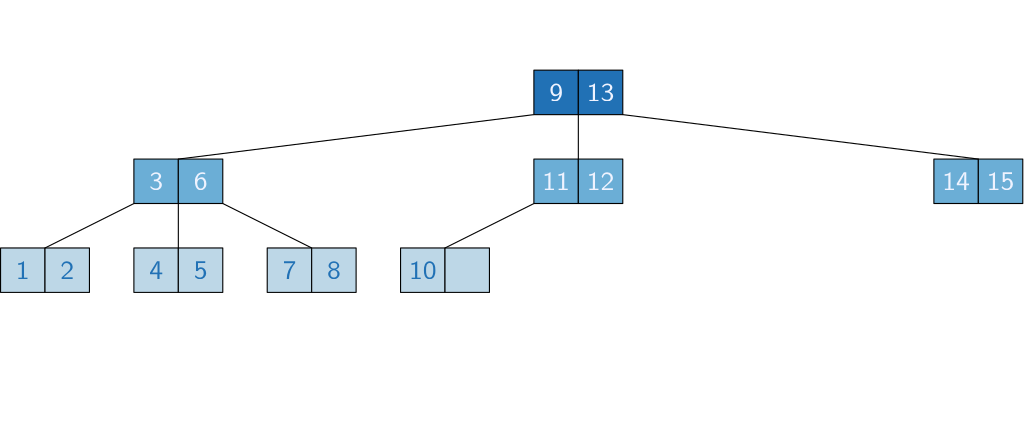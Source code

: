 <?xml version="1.0"?>
<!DOCTYPE ipe SYSTEM "ipe.dtd">
<ipe version="70005" creator="Ipe 7.1.4">
<info created="D:20150708132008" modified="D:20151102155824"/>
<preamble>\renewcommand{\familydefault}{\sfdefault}</preamble>
<ipestyle name="basic">
<symbol name="arrow/arc(spx)">
<path stroke="sym-stroke" fill="sym-stroke" pen="sym-pen">
0 0 m
-1 0.333 l
-1 -0.333 l
h
</path>
</symbol>
<symbol name="arrow/farc(spx)">
<path stroke="sym-stroke" fill="white" pen="sym-pen">
0 0 m
-1 0.333 l
-1 -0.333 l
h
</path>
</symbol>
<symbol name="mark/circle(sx)" transformations="translations">
<path fill="sym-stroke">
0.6 0 0 0.6 0 0 e
0.4 0 0 0.4 0 0 e
</path>
</symbol>
<symbol name="mark/disk(sx)" transformations="translations">
<path fill="sym-stroke">
0.6 0 0 0.6 0 0 e
</path>
</symbol>
<symbol name="mark/fdisk(sfx)" transformations="translations">
<group>
<path fill="sym-fill">
0.5 0 0 0.5 0 0 e
</path>
<path fill="sym-stroke" fillrule="eofill">
0.6 0 0 0.6 0 0 e
0.4 0 0 0.4 0 0 e
</path>
</group>
</symbol>
<symbol name="mark/box(sx)" transformations="translations">
<path fill="sym-stroke" fillrule="eofill">
-0.6 -0.6 m
0.6 -0.6 l
0.6 0.6 l
-0.6 0.6 l
h
-0.4 -0.4 m
0.4 -0.4 l
0.4 0.4 l
-0.4 0.4 l
h
</path>
</symbol>
<symbol name="mark/square(sx)" transformations="translations">
<path fill="sym-stroke">
-0.6 -0.6 m
0.6 -0.6 l
0.6 0.6 l
-0.6 0.6 l
h
</path>
</symbol>
<symbol name="mark/fsquare(sfx)" transformations="translations">
<group>
<path fill="sym-fill">
-0.5 -0.5 m
0.5 -0.5 l
0.5 0.5 l
-0.5 0.5 l
h
</path>
<path fill="sym-stroke" fillrule="eofill">
-0.6 -0.6 m
0.6 -0.6 l
0.6 0.6 l
-0.6 0.6 l
h
-0.4 -0.4 m
0.4 -0.4 l
0.4 0.4 l
-0.4 0.4 l
h
</path>
</group>
</symbol>
<symbol name="mark/cross(sx)" transformations="translations">
<group>
<path fill="sym-stroke">
-0.43 -0.57 m
0.57 0.43 l
0.43 0.57 l
-0.57 -0.43 l
h
</path>
<path fill="sym-stroke">
-0.43 0.57 m
0.57 -0.43 l
0.43 -0.57 l
-0.57 0.43 l
h
</path>
</group>
</symbol>
<symbol name="arrow/fnormal(spx)">
<path stroke="sym-stroke" fill="white" pen="sym-pen">
0 0 m
-1 0.333 l
-1 -0.333 l
h
</path>
</symbol>
<symbol name="arrow/pointed(spx)">
<path stroke="sym-stroke" fill="sym-stroke" pen="sym-pen">
0 0 m
-1 0.333 l
-0.8 0 l
-1 -0.333 l
h
</path>
</symbol>
<symbol name="arrow/fpointed(spx)">
<path stroke="sym-stroke" fill="white" pen="sym-pen">
0 0 m
-1 0.333 l
-0.8 0 l
-1 -0.333 l
h
</path>
</symbol>
<symbol name="arrow/linear(spx)">
<path stroke="sym-stroke" pen="sym-pen">
-1 0.333 m
0 0 l
-1 -0.333 l
</path>
</symbol>
<symbol name="arrow/fdouble(spx)">
<path stroke="sym-stroke" fill="white" pen="sym-pen">
0 0 m
-1 0.333 l
-1 -0.333 l
h
-1 0 m
-2 0.333 l
-2 -0.333 l
h
</path>
</symbol>
<symbol name="arrow/double(spx)">
<path stroke="sym-stroke" fill="sym-stroke" pen="sym-pen">
0 0 m
-1 0.333 l
-1 -0.333 l
h
-1 0 m
-2 0.333 l
-2 -0.333 l
h
</path>
</symbol>
<pen name="heavier" value="0.8"/>
<pen name="fat" value="1.2"/>
<pen name="ultrafat" value="2"/>
<symbolsize name="large" value="5"/>
<symbolsize name="small" value="2"/>
<symbolsize name="tiny" value="1.1"/>
<arrowsize name="large" value="10"/>
<arrowsize name="small" value="5"/>
<arrowsize name="tiny" value="3"/>
<color name="red" value="1 0 0"/>
<color name="green" value="0 1 0"/>
<color name="blue" value="0 0 1"/>
<color name="yellow" value="1 1 0"/>
<color name="orange" value="1 0.647 0"/>
<color name="gold" value="1 0.843 0"/>
<color name="purple" value="0.627 0.125 0.941"/>
<color name="gray" value="0.745"/>
<color name="brown" value="0.647 0.165 0.165"/>
<color name="navy" value="0 0 0.502"/>
<color name="pink" value="1 0.753 0.796"/>
<color name="seagreen" value="0.18 0.545 0.341"/>
<color name="turquoise" value="0.251 0.878 0.816"/>
<color name="violet" value="0.933 0.51 0.933"/>
<color name="darkblue" value="0 0 0.545"/>
<color name="darkcyan" value="0 0.545 0.545"/>
<color name="darkgray" value="0.663"/>
<color name="darkgreen" value="0 0.392 0"/>
<color name="darkmagenta" value="0.545 0 0.545"/>
<color name="darkorange" value="1 0.549 0"/>
<color name="darkred" value="0.545 0 0"/>
<color name="lightblue" value="0.678 0.847 0.902"/>
<color name="lightcyan" value="0.878 1 1"/>
<color name="lightgray" value="0.827"/>
<color name="lightgreen" value="0.565 0.933 0.565"/>
<color name="lightyellow" value="1 1 0.878"/>
<dashstyle name="dashed" value="[4] 0"/>
<dashstyle name="dotted" value="[1 3] 0"/>
<dashstyle name="dash dotted" value="[4 2 1 2] 0"/>
<dashstyle name="dash dot dotted" value="[4 2 1 2 1 2] 0"/>
<textsize name="large" value="\large"/>
<textsize name="small" value="\small"/>
<textsize name="tiny" value="\tiny"/>
<textsize name="Large" value="\Large"/>
<textsize name="LARGE" value="\LARGE"/>
<textsize name="huge" value="\huge"/>
<textsize name="Huge" value="\Huge"/>
<textsize name="footnote" value="\footnotesize"/>
<textstyle name="center" begin="\begin{center}" end="\end{center}"/>
<textstyle name="itemize" begin="\begin{itemize}" end="\end{itemize}"/>
<textstyle name="item" begin="\begin{itemize}\item{}" end="\end{itemize}"/>
<gridsize name="4 pts" value="4"/>
<gridsize name="8 pts (~3 mm)" value="8"/>
<gridsize name="16 pts (~6 mm)" value="16"/>
<gridsize name="32 pts (~12 mm)" value="32"/>
<gridsize name="10 pts (~3.5 mm)" value="10"/>
<gridsize name="20 pts (~7 mm)" value="20"/>
<gridsize name="14 pts (~5 mm)" value="14"/>
<gridsize name="28 pts (~10 mm)" value="28"/>
<gridsize name="56 pts (~20 mm)" value="56"/>
<anglesize name="90 deg" value="90"/>
<anglesize name="60 deg" value="60"/>
<anglesize name="45 deg" value="45"/>
<anglesize name="30 deg" value="30"/>
<anglesize name="22.5 deg" value="22.5"/>
<tiling name="falling" angle="-60" step="4" width="1"/>
<tiling name="rising" angle="30" step="4" width="1"/>
</ipestyle>
<ipestyle name="mycolors">
<color name="myblue0" value="0.937 0.952 1"/>
<color name="myblue1" value="0.741 0.843 0.905"/>
<color name="myblue2" value="0.419 0.682 0.839"/>
<color name="myblue3" value="0.129 0.443 0.709"/>
</ipestyle>
<page>
<layer name="alpha"/>
<layer name="beta"/>
<layer name="gamma"/>
<layer name="delta"/>
<view layers="alpha" active="alpha"/>
<view layers="alpha delta" active="delta"/>
<view layers="alpha beta delta" active="beta"/>
<view layers="alpha beta gamma delta" active="gamma"/>
<path layer="delta" matrix="1 0 0 1 72 64" stroke="black" fill="myblue3">
128 544 m
128 528 l
144 528 l
144 544 l
h
</path>
<text matrix="1 0 0 1 128 -40" transformations="translations" pos="80 640" stroke="myblue0" type="label" width="4.981" height="6.531" depth="0" halign="center" valign="center">9</text>
<path matrix="1 0 0 1 88 64" stroke="black" fill="myblue3">
128 544 m
128 528 l
144 528 l
144 544 l
h
</path>
<text matrix="1 0 0 1 144 -40" transformations="translations" pos="80 640" stroke="myblue0" type="label" width="9.963" height="6.531" depth="0" halign="center" valign="center">13</text>
<path matrix="1 0 0 1 104 64" stroke="black" fill="myblue2">
128 544 m
128 528 l
144 528 l
144 544 l
h
</path>
<text matrix="1 0 0 1 160 -40" transformations="translations" pos="80 640" stroke="myblue0" type="label" width="4.981" height="6.531" depth="0" halign="center" valign="center">3</text>
<path matrix="1 0 0 1 120 64" stroke="black" fill="myblue2">
128 544 m
128 528 l
144 528 l
144 544 l
h
</path>
<text matrix="1 0 0 1 176 -40" transformations="translations" pos="80 640" stroke="myblue0" type="label" width="4.981" height="6.531" depth="0" halign="center" valign="center">6</text>
<path matrix="1 0 0 1 136 64" stroke="black" fill="myblue2">
128 544 m
128 528 l
144 528 l
144 544 l
h
</path>
<text matrix="1 0 0 1 192 -40" transformations="translations" pos="80 640" stroke="myblue0" type="label" width="9.963" height="6.531" depth="0" halign="center" valign="center">11</text>
<path matrix="1 0 0 1 152 64" stroke="black" fill="myblue2">
128 544 m
128 528 l
144 528 l
144 544 l
h
</path>
<text matrix="1 0 0 1 208 -40" transformations="translations" pos="80 640" stroke="myblue0" type="label" width="9.963" height="6.531" depth="0" halign="center" valign="center">12</text>
<path matrix="1 0 0 1 168 64" stroke="black" fill="myblue2">
128 544 m
128 528 l
144 528 l
144 544 l
h
</path>
<text matrix="1 0 0 1 224 -40" transformations="translations" pos="80 640" stroke="myblue0" type="label" width="9.963" height="6.531" depth="0" halign="center" valign="center">14</text>
<path matrix="1 0 0 1 184 64" stroke="black" fill="myblue2">
128 544 m
128 528 l
144 528 l
144 544 l
h
</path>
<text matrix="1 0 0 1 240 -40" transformations="translations" pos="80 640" stroke="myblue0" type="label" width="9.963" height="6.531" depth="0" halign="center" valign="center">15</text>
<path matrix="1 0 0 1 200 64" stroke="black" fill="myblue1">
128 544 m
128 528 l
144 528 l
144 544 l
h
</path>
<text matrix="1 0 0 1 256 -40" transformations="translations" pos="80 640" stroke="myblue3" type="label" width="4.981" height="6.531" depth="0" halign="center" valign="center">1</text>
<path matrix="1 0 0 1 216 64" stroke="black" fill="myblue1">
128 544 m
128 528 l
144 528 l
144 544 l
h
</path>
<text matrix="1 0 0 1 272 -40" transformations="translations" pos="80 640" stroke="myblue3" type="label" width="4.981" height="6.531" depth="0" halign="center" valign="center">2</text>
<path matrix="1 0 0 1 232 64" stroke="black" fill="myblue1">
128 544 m
128 528 l
144 528 l
144 544 l
h
</path>
<text matrix="1 0 0 1 288 -40" transformations="translations" pos="80 640" stroke="myblue3" type="label" width="4.981" height="6.531" depth="0" halign="center" valign="center">4</text>
<path matrix="1 0 0 1 248 64" stroke="black" fill="myblue1">
128 544 m
128 528 l
144 528 l
144 544 l
h
</path>
<text matrix="1 0 0 1 304 -40" transformations="translations" pos="80 640" stroke="myblue3" type="label" width="4.981" height="6.531" depth="0" halign="center" valign="center">5</text>
<path matrix="1 0 0 1 264 64" stroke="black" fill="myblue1">
128 544 m
128 528 l
144 528 l
144 544 l
h
</path>
<text matrix="1 0 0 1 320 -40" transformations="translations" pos="80 640" stroke="myblue3" type="label" width="4.981" height="6.531" depth="0" halign="center" valign="center">7</text>
<path matrix="1 0 0 1 280 64" stroke="black" fill="myblue1">
128 544 m
128 528 l
144 528 l
144 544 l
h
</path>
<text matrix="1 0 0 1 336 -40" transformations="translations" pos="80 640" stroke="myblue3" type="label" width="4.981" height="6.531" depth="0" halign="center" valign="center">8</text>
<path matrix="1 0 0 1 296 64" stroke="black" fill="myblue1">
128 544 m
128 528 l
144 528 l
144 544 l
h
</path>
<text matrix="1 0 0 1 352 -40" transformations="translations" pos="80 640" stroke="myblue3" type="label" width="9.963" height="6.531" depth="0" halign="center" valign="center">10</text>
<path layer="alpha" matrix="1 0 0 1 32 144" stroke="black" fill="myblue2">
128 544 m
128 528 l
144 528 l
144 544 l
h
</path>
<text matrix="1 0 0 1 88 40" transformations="translations" pos="80 640" stroke="myblue0" type="label" width="4.981" height="6.531" depth="0" halign="center" valign="center">3</text>
<path matrix="1 0 0 1 48 144" stroke="black" fill="myblue2">
128 544 m
128 528 l
144 528 l
144 544 l
h
</path>
<text matrix="1 0 0 1 104 40" transformations="translations" pos="80 640" stroke="myblue0" type="label" width="4.981" height="6.531" depth="0" halign="center" valign="center">6</text>
<path matrix="1 0 0 1 -16 112" stroke="black" fill="myblue1">
128 544 m
128 528 l
144 528 l
144 544 l
h
</path>
<text matrix="1 0 0 1 40 8" transformations="translations" pos="80 640" stroke="myblue3" type="label" width="4.981" height="6.531" depth="0" halign="center" valign="center">1</text>
<path matrix="1 0 0 1 0 112" stroke="black" fill="myblue1">
128 544 m
128 528 l
144 528 l
144 544 l
h
</path>
<text matrix="1 0 0 1 56 8" transformations="translations" pos="80 640" stroke="myblue3" type="label" width="4.981" height="6.531" depth="0" halign="center" valign="center">2</text>
<path matrix="1 0 0 1 32 112" stroke="black" fill="myblue1">
128 544 m
128 528 l
144 528 l
144 544 l
h
</path>
<text matrix="1 0 0 1 88 8" transformations="translations" pos="80 640" stroke="myblue3" type="label" width="4.981" height="6.531" depth="0" halign="center" valign="center">4</text>
<path matrix="1 0 0 1 48 112" stroke="black" fill="myblue1">
128 544 m
128 528 l
144 528 l
144 544 l
h
</path>
<text matrix="1 0 0 1 104 8" transformations="translations" pos="80 640" stroke="myblue3" type="label" width="4.981" height="6.531" depth="0" halign="center" valign="center">5</text>
<path matrix="1 0 0 1 80 112" stroke="black" fill="myblue1">
128 544 m
128 528 l
144 528 l
144 544 l
h
</path>
<text matrix="1 0 0 1 136 8" transformations="translations" pos="80 640" stroke="myblue3" type="label" width="4.981" height="6.531" depth="0" halign="center" valign="center">7</text>
<path matrix="1 0 0 1 96 112" stroke="black" fill="myblue1">
128 544 m
128 528 l
144 528 l
144 544 l
h
</path>
<text matrix="1 0 0 1 152 8" transformations="translations" pos="80 640" stroke="myblue3" type="label" width="4.981" height="6.531" depth="0" halign="center" valign="center">8</text>
<path matrix="1 0 0 1 176 144" stroke="black" fill="myblue2">
128 544 m
128 528 l
144 528 l
144 544 l
h
</path>
<text matrix="1 0 0 1 232 40" transformations="translations" pos="80 640" stroke="myblue0" type="label" width="9.963" height="6.531" depth="0" halign="center" valign="center">11</text>
<path matrix="1 0 0 1 192 144" stroke="black" fill="myblue2">
128 544 m
128 528 l
144 528 l
144 544 l
h
</path>
<text matrix="1 0 0 1 248 40" transformations="translations" pos="80 640" stroke="myblue0" type="label" width="9.963" height="6.531" depth="0" halign="center" valign="center">12</text>
<path matrix="1 0 0 1 128 112" stroke="black" fill="myblue1">
128 544 m
128 528 l
144 528 l
144 544 l
h
</path>
<text matrix="1 0 0 1 184 8" transformations="translations" pos="80 640" stroke="myblue3" type="label" width="9.963" height="6.531" depth="0" halign="center" valign="center">10</text>
<path matrix="1 0 0 1 144 112" stroke="black" fill="myblue1">
128 544 m
128 528 l
144 528 l
144 544 l
h
</path>
<path matrix="1 0 0 1 320 144" stroke="black" fill="myblue2">
128 544 m
128 528 l
144 528 l
144 544 l
h
</path>
<text matrix="1 0 0 1 376 40" transformations="translations" pos="80 640" stroke="myblue0" type="label" width="9.963" height="6.531" depth="0" halign="center" valign="center">14</text>
<path matrix="1 0 0 1 336 144" stroke="black" fill="myblue2">
128 544 m
128 528 l
144 528 l
144 544 l
h
</path>
<text matrix="1 0 0 1 392 40" transformations="translations" pos="80 640" stroke="myblue0" type="label" width="9.963" height="6.531" depth="0" halign="center" valign="center">15</text>
<path matrix="1 0 0 1 176 176" stroke="black" fill="myblue3">
128 544 m
128 528 l
144 528 l
144 544 l
h
</path>
<text matrix="1 0 0 1 232 72" transformations="translations" pos="80 640" stroke="myblue0" type="label" width="4.981" height="6.531" depth="0" halign="center" valign="center">9</text>
<path matrix="1 0 0 1 192 176" stroke="black" fill="myblue3">
128 544 m
128 528 l
144 528 l
144 544 l
h
</path>
<text matrix="1 0 0 1 248 72" transformations="translations" pos="80 640" stroke="myblue0" type="label" width="9.963" height="6.531" depth="0" halign="center" valign="center">13</text>
<path stroke="black">
304 704 m
176 688 l
</path>
<path stroke="black">
320 704 m
320 688 l
</path>
<path stroke="black">
160 672 m
128 656 l
</path>
<path stroke="black">
176 672 m
176 656 l
</path>
<path stroke="black">
192 672 m
224 656 l
</path>
<path stroke="black">
304 672 m
272 656 l
</path>
<path stroke="black">
336 704 m
464 688 l
</path>
<text layer="beta" matrix="1 0 0 1 240 101" transformations="translations" pos="80 640" stroke="violet" type="label" width="17.711" height="6.531" depth="0" halign="center" valign="center">10.5</text>
<path stroke="violet" pen="ultrafat" arrow="normal/small">
320 736 m
320 688 l
304 688 l
304 672 l
272 656 l
272 640 l
280.75 630.313 l
</path>
<path layer="gamma" stroke="violet" pen="ultrafat">
200 608 m
200 592 l
232 592 l
232 608 l
h
</path>
<path stroke="violet" pen="ultrafat">
264 608 m
264 592 l
296 592 l
296 608 l
h
</path>
<path stroke="violet" pen="ultrafat">
424 608 m
424 592 l
440 592 l
440 608 l
h
</path>
<path stroke="violet" pen="ultrafat">
181.375 616.563 m
215.25 616.688
216 608 s
</path>
<path stroke="violet" pen="ultrafat">
216 608 m
256.5 624.188
280 608 s
</path>
<path stroke="violet" pen="ultrafat">
280 608 m
363.5 625.063
431.875 608.188 s
</path>
<path stroke="violet" pen="ultrafat" arrow="normal/small">
431.875 608.188 m
448.375 621.688
466.125 621.063 s
</path>
</page>
</ipe>
